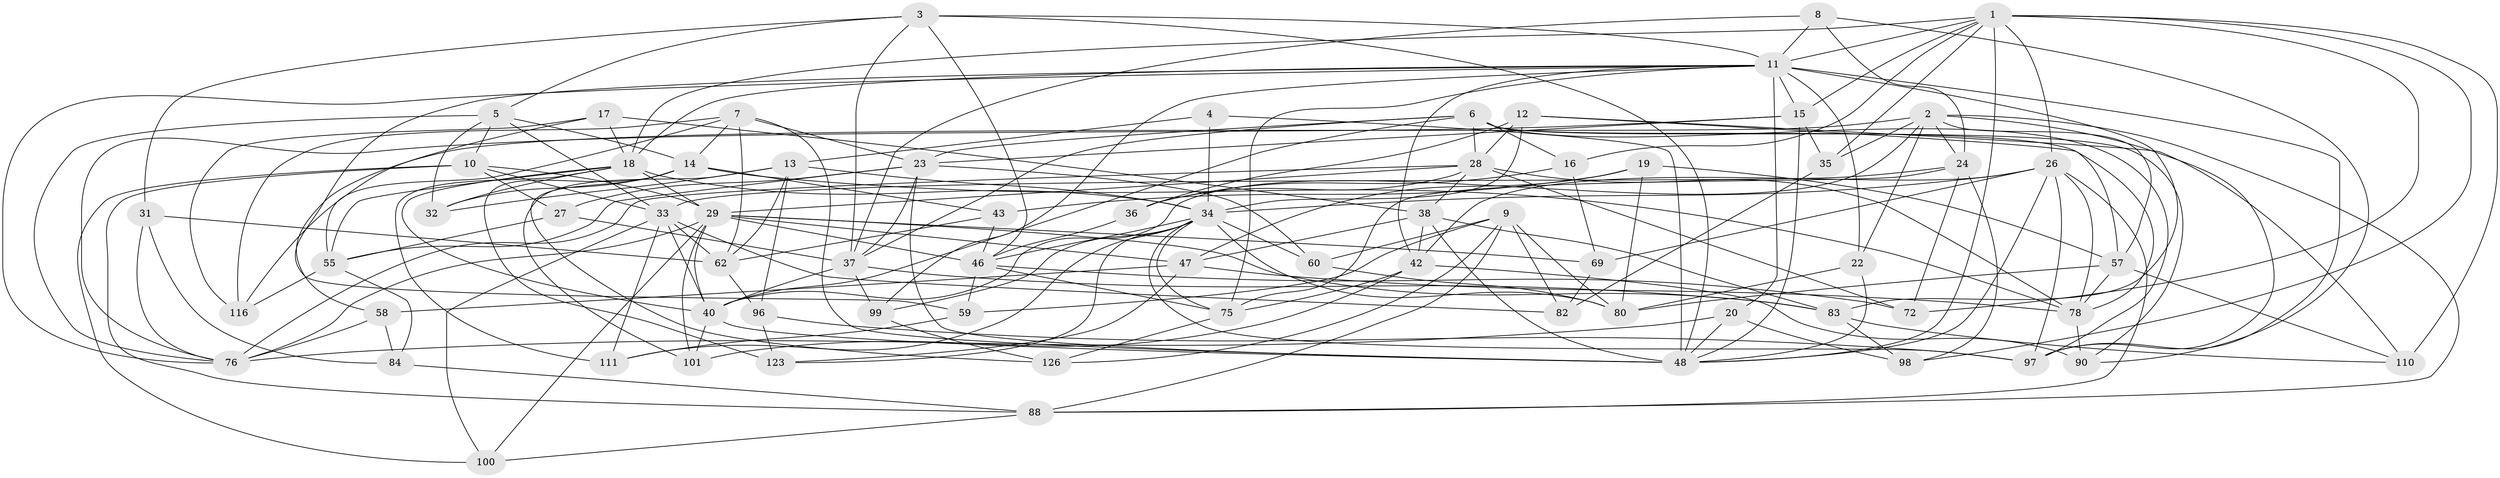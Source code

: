 // original degree distribution, {4: 1.0}
// Generated by graph-tools (version 1.1) at 2025/16/03/09/25 04:16:32]
// undirected, 69 vertices, 202 edges
graph export_dot {
graph [start="1"]
  node [color=gray90,style=filled];
  1 [super="+39+25"];
  2 [super="+95"];
  3 [super="+137"];
  4;
  5 [super="+73"];
  6 [super="+45+21"];
  7 [super="+74"];
  8;
  9 [super="+54"];
  10 [super="+68"];
  11 [super="+41+67+107"];
  12 [super="+138"];
  13 [super="+30"];
  14 [super="+66+44"];
  15 [super="+139"];
  16;
  17;
  18 [super="+65+81"];
  19;
  20;
  22;
  23 [super="+128+71"];
  24 [super="+85"];
  26 [super="+53"];
  27;
  28 [super="+87"];
  29 [super="+50+135"];
  31;
  32;
  33 [super="+51"];
  34 [super="+112+117+49"];
  35;
  36;
  37 [super="+104"];
  38 [super="+64"];
  40 [super="+70"];
  42 [super="+132"];
  43;
  46 [super="+133+86"];
  47 [super="+105"];
  48 [super="+63+108+129"];
  55 [super="+93"];
  57 [super="+102"];
  58;
  59;
  60;
  62 [super="+114"];
  69;
  72;
  75 [super="+120"];
  76 [super="+127+77"];
  78 [super="+91+79"];
  80 [super="+109"];
  82;
  83 [super="+103"];
  84;
  88 [super="+89"];
  90;
  96;
  97 [super="+130"];
  98;
  99;
  100;
  101;
  110;
  111;
  116;
  123;
  126;
  1 -- 110;
  1 -- 48;
  1 -- 18;
  1 -- 35;
  1 -- 98;
  1 -- 15;
  1 -- 16;
  1 -- 26;
  1 -- 72;
  1 -- 11;
  2 -- 40;
  2 -- 35;
  2 -- 97;
  2 -- 116;
  2 -- 22;
  2 -- 24;
  2 -- 57;
  2 -- 88;
  3 -- 37;
  3 -- 5;
  3 -- 31;
  3 -- 48;
  3 -- 11;
  3 -- 46;
  4 -- 48 [weight=2];
  4 -- 13;
  4 -- 34;
  5 -- 32;
  5 -- 10;
  5 -- 14;
  5 -- 33;
  5 -- 76;
  6 -- 16;
  6 -- 28;
  6 -- 90;
  6 -- 23;
  6 -- 37;
  6 -- 40;
  6 -- 97;
  6 -- 78;
  7 -- 116;
  7 -- 23;
  7 -- 55;
  7 -- 14;
  7 -- 48;
  7 -- 62;
  8 -- 90;
  8 -- 24;
  8 -- 37;
  8 -- 11;
  9 -- 82;
  9 -- 126;
  9 -- 88;
  9 -- 59;
  9 -- 60;
  9 -- 80;
  10 -- 27;
  10 -- 100;
  10 -- 88;
  10 -- 33;
  10 -- 29;
  11 -- 99;
  11 -- 42;
  11 -- 15;
  11 -- 20;
  11 -- 22;
  11 -- 75;
  11 -- 97;
  11 -- 83;
  11 -- 59;
  11 -- 18;
  11 -- 76;
  12 -- 36;
  12 -- 57;
  12 -- 110;
  12 -- 34 [weight=2];
  12 -- 28;
  13 -- 101;
  13 -- 34;
  13 -- 96;
  13 -- 32;
  13 -- 62;
  14 -- 123;
  14 -- 126;
  14 -- 32;
  14 -- 43;
  14 -- 78 [weight=2];
  15 -- 23;
  15 -- 35;
  15 -- 48;
  15 -- 76;
  16 -- 69;
  16 -- 36;
  17 -- 116;
  17 -- 58;
  17 -- 18;
  17 -- 38;
  18 -- 40;
  18 -- 55;
  18 -- 34;
  18 -- 29 [weight=2];
  18 -- 32;
  18 -- 111;
  19 -- 43;
  19 -- 80;
  19 -- 47;
  19 -- 57;
  20 -- 76;
  20 -- 98;
  20 -- 48;
  22 -- 48;
  22 -- 80;
  23 -- 37;
  23 -- 27;
  23 -- 55;
  23 -- 48;
  23 -- 60;
  24 -- 98;
  24 -- 72;
  24 -- 75;
  24 -- 33;
  26 -- 48;
  26 -- 78;
  26 -- 97;
  26 -- 34;
  26 -- 42;
  26 -- 69;
  26 -- 88;
  27 -- 55;
  27 -- 37;
  28 -- 78;
  28 -- 36;
  28 -- 29;
  28 -- 38;
  28 -- 72;
  28 -- 76;
  29 -- 100;
  29 -- 101;
  29 -- 46;
  29 -- 76;
  29 -- 83;
  29 -- 69;
  29 -- 40;
  29 -- 47;
  31 -- 62;
  31 -- 84;
  31 -- 76;
  33 -- 62;
  33 -- 40;
  33 -- 100;
  33 -- 82;
  33 -- 111;
  34 -- 99;
  34 -- 75;
  34 -- 97;
  34 -- 46;
  34 -- 111;
  34 -- 80;
  34 -- 123;
  34 -- 60;
  35 -- 82;
  36 -- 46;
  37 -- 99;
  37 -- 83;
  37 -- 40;
  38 -- 42;
  38 -- 48;
  38 -- 83;
  38 -- 47;
  40 -- 101;
  40 -- 48;
  42 -- 90;
  42 -- 101;
  42 -- 75;
  43 -- 46;
  43 -- 62;
  46 -- 72;
  46 -- 75;
  46 -- 59;
  47 -- 58;
  47 -- 123;
  47 -- 78;
  55 -- 116;
  55 -- 84;
  57 -- 110;
  57 -- 78;
  57 -- 80;
  58 -- 84;
  58 -- 76;
  59 -- 111;
  60 -- 80;
  62 -- 96;
  69 -- 82;
  75 -- 126;
  78 -- 90;
  83 -- 98;
  83 -- 110;
  84 -- 88;
  88 -- 100;
  96 -- 123;
  96 -- 97;
  99 -- 126;
}
